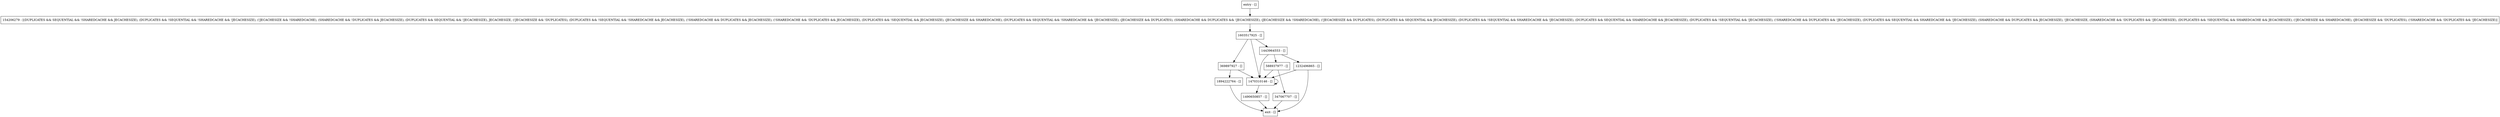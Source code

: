 digraph putInternal {
node [shape=record];
154206279 [label="154206279 - [(DUPLICATES && SEQUENTIAL && !SHAREDCACHE && JECACHESIZE), (DUPLICATES && !SEQUENTIAL && !SHAREDCACHE && !JECACHESIZE), (!JECACHESIZE && !SHAREDCACHE), (SHAREDCACHE && !DUPLICATES && JECACHESIZE), (DUPLICATES && SEQUENTIAL && !JECACHESIZE), JECACHESIZE, (!JECACHESIZE && !DUPLICATES), (DUPLICATES && !SEQUENTIAL && !SHAREDCACHE && JECACHESIZE), (!SHAREDCACHE && DUPLICATES && JECACHESIZE), (!SHAREDCACHE && !DUPLICATES && JECACHESIZE), (DUPLICATES && !SEQUENTIAL && JECACHESIZE), (JECACHESIZE && SHAREDCACHE), (DUPLICATES && SEQUENTIAL && !SHAREDCACHE && !JECACHESIZE), (JECACHESIZE && DUPLICATES), (SHAREDCACHE && DUPLICATES && !JECACHESIZE), (JECACHESIZE && !SHAREDCACHE), (!JECACHESIZE && DUPLICATES), (DUPLICATES && SEQUENTIAL && JECACHESIZE), (DUPLICATES && !SEQUENTIAL && SHAREDCACHE && !JECACHESIZE), (DUPLICATES && SEQUENTIAL && SHAREDCACHE && JECACHESIZE), (DUPLICATES && !SEQUENTIAL && !JECACHESIZE), (!SHAREDCACHE && DUPLICATES && !JECACHESIZE), (DUPLICATES && SEQUENTIAL && SHAREDCACHE && !JECACHESIZE), (SHAREDCACHE && DUPLICATES && JECACHESIZE), !JECACHESIZE, (SHAREDCACHE && !DUPLICATES && !JECACHESIZE), (DUPLICATES && !SEQUENTIAL && SHAREDCACHE && JECACHESIZE), (!JECACHESIZE && SHAREDCACHE), (JECACHESIZE && !DUPLICATES), (!SHAREDCACHE && !DUPLICATES && !JECACHESIZE)]"];
588937977 [label="588937977 - []"];
1490650857 [label="1490650857 - []"];
1470310146 [label="1470310146 - []"];
369897927 [label="369897927 - []"];
entry [label="entry - []"];
exit [label="exit - []"];
347067707 [label="347067707 - []"];
1603517925 [label="1603517925 - []"];
1443964553 [label="1443964553 - []"];
1894222764 [label="1894222764 - []"];
1232496865 [label="1232496865 - []"];
entry;
exit;
154206279 -> 1603517925;
588937977 -> 347067707;
588937977 -> 1470310146;
1490650857 -> exit;
1470310146 -> 1490650857;
1470310146 -> 1470310146;
369897927 -> 1470310146;
369897927 -> 1894222764;
entry -> 154206279;
347067707 -> exit;
1603517925 -> 1443964553;
1603517925 -> 1470310146;
1603517925 -> 369897927;
1443964553 -> 588937977;
1443964553 -> 1470310146;
1443964553 -> 1232496865;
1894222764 -> exit;
1232496865 -> exit;
1232496865 -> 1470310146;
}
